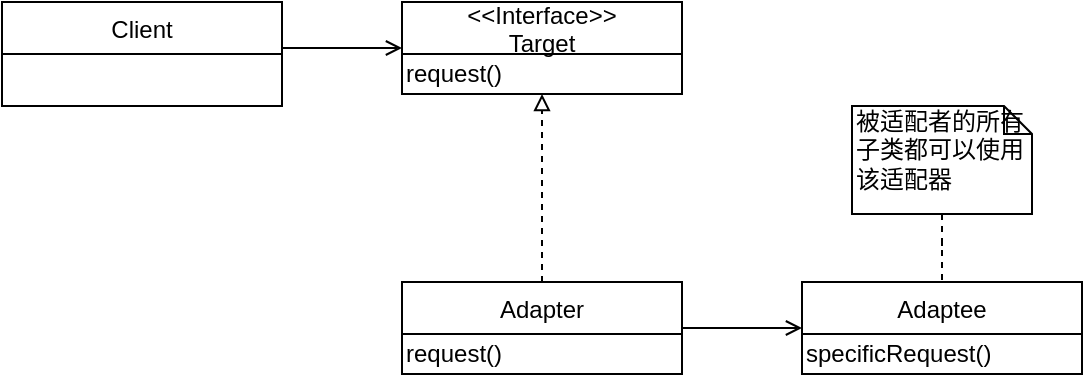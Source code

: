 <mxfile version="12.6.5" type="device"><diagram id="-TZ4rsQhIvYfD_noGJMf" name="第 1 页"><mxGraphModel dx="1024" dy="592" grid="1" gridSize="10" guides="1" tooltips="1" connect="1" arrows="1" fold="1" page="1" pageScale="1" pageWidth="827" pageHeight="1169" math="0" shadow="0"><root><mxCell id="0"/><mxCell id="1" parent="0"/><mxCell id="IG2c2PN54PPk2uPWoXrl-15" style="edgeStyle=orthogonalEdgeStyle;rounded=0;orthogonalLoop=1;jettySize=auto;html=1;entryX=0;entryY=0.5;entryDx=0;entryDy=0;endArrow=open;endFill=0;" parent="1" source="IG2c2PN54PPk2uPWoXrl-1" target="IG2c2PN54PPk2uPWoXrl-5" edge="1"><mxGeometry relative="1" as="geometry"><Array as="points"><mxPoint x="240" y="223"/><mxPoint x="240" y="223"/></Array></mxGeometry></mxCell><mxCell id="IG2c2PN54PPk2uPWoXrl-1" value="Client" style="swimlane;fontStyle=0;childLayout=stackLayout;horizontal=1;startSize=26;fillColor=none;horizontalStack=0;resizeParent=1;resizeParentMax=0;resizeLast=0;collapsible=1;marginBottom=0;" parent="1" vertex="1"><mxGeometry x="80" y="200" width="140" height="52" as="geometry"/></mxCell><mxCell id="IG2c2PN54PPk2uPWoXrl-5" value="&lt;&lt;Interface&gt;&gt;&#10;Target" style="swimlane;fontStyle=0;childLayout=stackLayout;horizontal=1;startSize=26;fillColor=none;horizontalStack=0;resizeParent=1;resizeParentMax=0;resizeLast=0;collapsible=1;marginBottom=0;" parent="1" vertex="1"><mxGeometry x="280" y="200" width="140" height="46" as="geometry"/></mxCell><mxCell id="IG2c2PN54PPk2uPWoXrl-6" value="request()" style="text;html=1;align=left;verticalAlign=middle;resizable=0;points=[];autosize=1;" parent="IG2c2PN54PPk2uPWoXrl-5" vertex="1"><mxGeometry y="26" width="140" height="20" as="geometry"/></mxCell><mxCell id="IG2c2PN54PPk2uPWoXrl-14" style="edgeStyle=orthogonalEdgeStyle;rounded=0;orthogonalLoop=1;jettySize=auto;html=1;entryX=0.5;entryY=1;entryDx=0;entryDy=0;dashed=1;endArrow=block;endFill=0;" parent="1" source="IG2c2PN54PPk2uPWoXrl-9" target="IG2c2PN54PPk2uPWoXrl-5" edge="1"><mxGeometry relative="1" as="geometry"/></mxCell><mxCell id="IG2c2PN54PPk2uPWoXrl-16" style="edgeStyle=orthogonalEdgeStyle;rounded=0;orthogonalLoop=1;jettySize=auto;html=1;endArrow=open;endFill=0;" parent="1" source="IG2c2PN54PPk2uPWoXrl-9" target="IG2c2PN54PPk2uPWoXrl-11" edge="1"><mxGeometry relative="1" as="geometry"/></mxCell><mxCell id="IG2c2PN54PPk2uPWoXrl-9" value="Adapter" style="swimlane;fontStyle=0;childLayout=stackLayout;horizontal=1;startSize=26;fillColor=none;horizontalStack=0;resizeParent=1;resizeParentMax=0;resizeLast=0;collapsible=1;marginBottom=0;" parent="1" vertex="1"><mxGeometry x="280" y="340" width="140" height="46" as="geometry"/></mxCell><mxCell id="IG2c2PN54PPk2uPWoXrl-10" value="request()" style="text;html=1;align=left;verticalAlign=middle;resizable=0;points=[];autosize=1;" parent="IG2c2PN54PPk2uPWoXrl-9" vertex="1"><mxGeometry y="26" width="140" height="20" as="geometry"/></mxCell><mxCell id="IG2c2PN54PPk2uPWoXrl-11" value="Adaptee" style="swimlane;fontStyle=0;childLayout=stackLayout;horizontal=1;startSize=26;fillColor=none;horizontalStack=0;resizeParent=1;resizeParentMax=0;resizeLast=0;collapsible=1;marginBottom=0;" parent="1" vertex="1"><mxGeometry x="480" y="340" width="140" height="46" as="geometry"/></mxCell><mxCell id="IG2c2PN54PPk2uPWoXrl-12" value="specificRequest()" style="text;html=1;align=left;verticalAlign=middle;resizable=0;points=[];autosize=1;" parent="IG2c2PN54PPk2uPWoXrl-11" vertex="1"><mxGeometry y="26" width="140" height="20" as="geometry"/></mxCell><mxCell id="Y-PnrCoAa6bke59Z49R2-2" style="edgeStyle=orthogonalEdgeStyle;rounded=0;orthogonalLoop=1;jettySize=auto;html=1;dashed=1;endArrow=none;endFill=0;" edge="1" parent="1" source="Y-PnrCoAa6bke59Z49R2-1" target="IG2c2PN54PPk2uPWoXrl-11"><mxGeometry relative="1" as="geometry"/></mxCell><mxCell id="Y-PnrCoAa6bke59Z49R2-1" value="被适配者的所有子类都可以使用该适配器" style="shape=note;whiteSpace=wrap;html=1;size=14;verticalAlign=top;align=left;spacingTop=-6;" vertex="1" parent="1"><mxGeometry x="505" y="252" width="90" height="54" as="geometry"/></mxCell></root></mxGraphModel></diagram></mxfile>